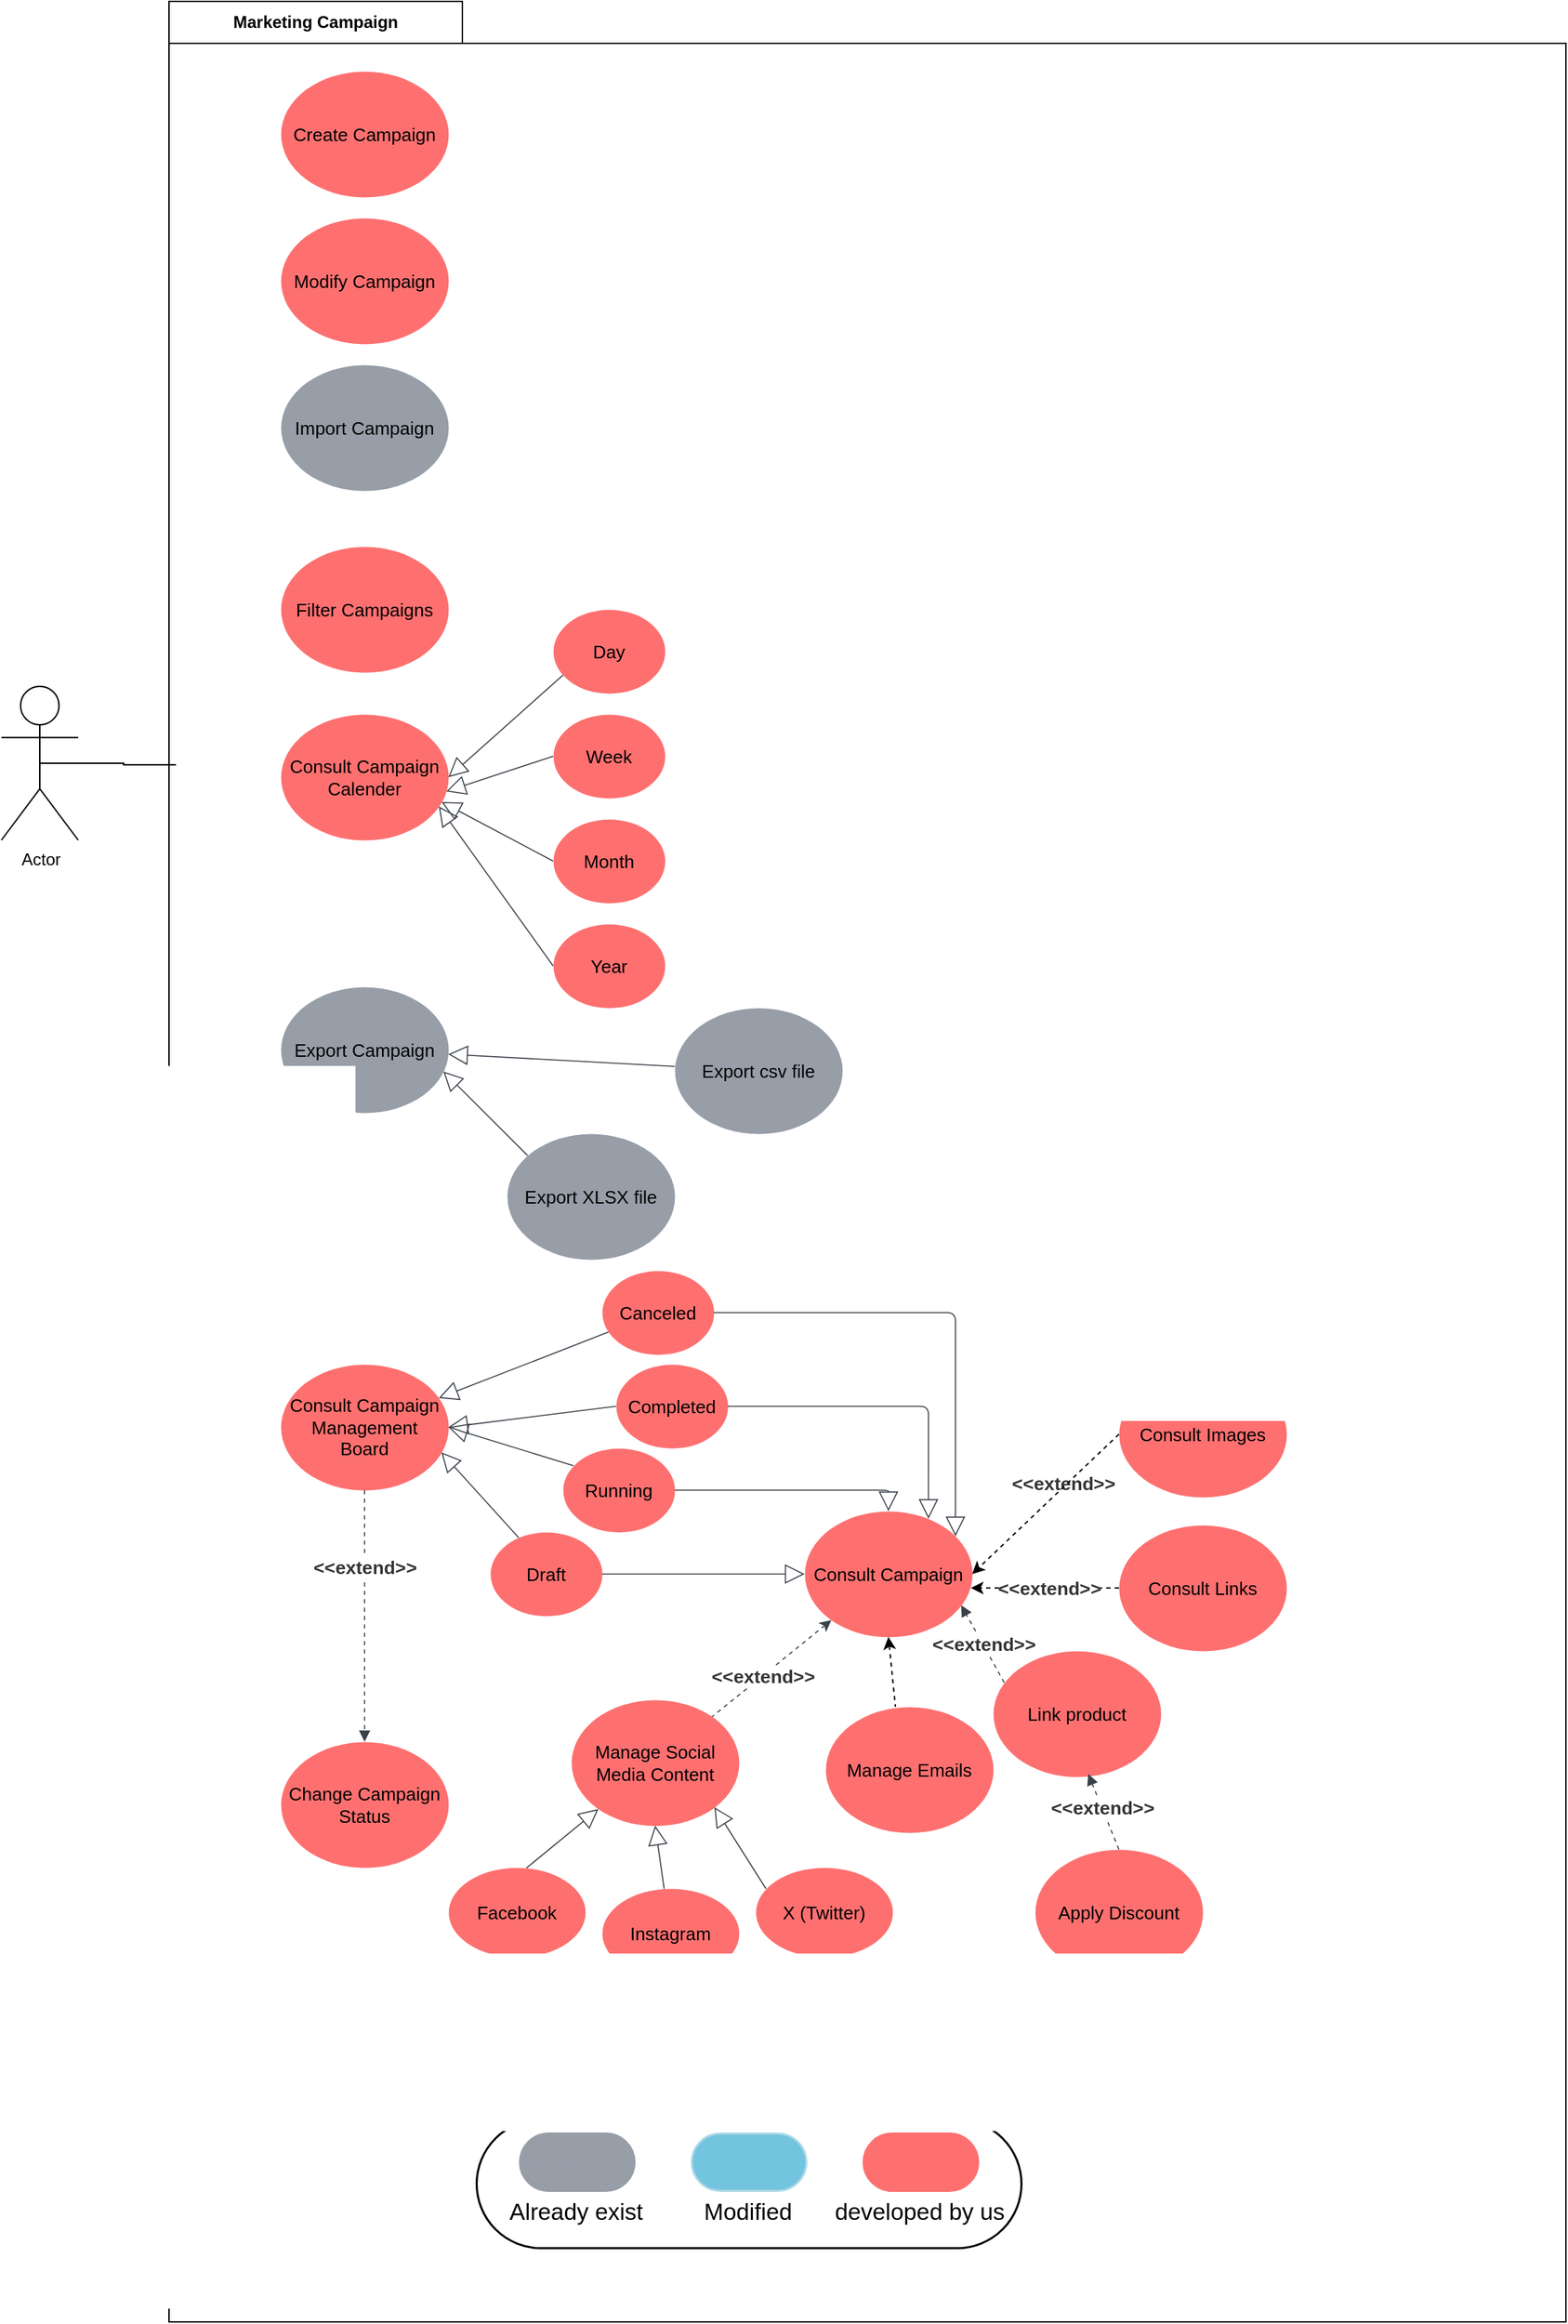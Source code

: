 <mxfile version="26.2.14">
  <diagram name="Page-1" id="mQ9aOLF9NYHXH7sUPv6H">
    <mxGraphModel dx="2253" dy="743" grid="1" gridSize="10" guides="1" tooltips="1" connect="1" arrows="1" fold="1" page="1" pageScale="1" pageWidth="827" pageHeight="1169" math="0" shadow="0">
      <root>
        <mxCell id="0" />
        <mxCell id="1" parent="0" />
        <mxCell id="_5_J5Y2If2ce0FDsi1l5-74" value="Marketing Campaign" style="shape=folder;fontStyle=1;tabWidth=210;tabHeight=30;tabPosition=left;html=1;boundedLbl=1;labelInHeader=1;container=1;collapsible=0;whiteSpace=wrap;" vertex="1" parent="1">
          <mxGeometry x="-390" y="120" width="1000" height="1660" as="geometry" />
        </mxCell>
        <mxCell id="_5_J5Y2If2ce0FDsi1l5-75" value="" style="html=1;strokeColor=none;resizeWidth=1;resizeHeight=1;fillColor=none;part=1;connectable=0;allowArrows=0;deletable=0;whiteSpace=wrap;" vertex="1" parent="_5_J5Y2If2ce0FDsi1l5-74">
          <mxGeometry width="1000" height="1162" relative="1" as="geometry">
            <mxPoint y="30" as="offset" />
          </mxGeometry>
        </mxCell>
        <mxCell id="_5_J5Y2If2ce0FDsi1l5-59" value="Facebook" style="html=1;overflow=block;blockSpacing=1;whiteSpace=wrap;ellipse;fontSize=13;spacing=3.8;strokeOpacity=0;fillOpacity=100;rounded=1;absoluteArcSize=1;arcSize=9;fillColor=#fe7070;strokeWidth=1.5;lucidId=8JXeW5d-ejtA;" vertex="1" parent="_5_J5Y2If2ce0FDsi1l5-74">
          <mxGeometry x="200" y="1335" width="98" height="64" as="geometry" />
        </mxCell>
        <mxCell id="_5_J5Y2If2ce0FDsi1l5-60" value="Instagram" style="html=1;overflow=block;blockSpacing=1;whiteSpace=wrap;ellipse;fontSize=13;spacing=3.8;strokeOpacity=0;fillOpacity=100;rounded=1;absoluteArcSize=1;arcSize=9;fillColor=#fe7070;strokeWidth=1.5;lucidId=8JXeqypOJg3c;" vertex="1" parent="_5_J5Y2If2ce0FDsi1l5-74">
          <mxGeometry x="310" y="1350" width="98" height="64" as="geometry" />
        </mxCell>
        <mxCell id="_5_J5Y2If2ce0FDsi1l5-61" value="X (Twitter)" style="html=1;overflow=block;blockSpacing=1;whiteSpace=wrap;ellipse;fontSize=13;spacing=3.8;strokeOpacity=0;fillOpacity=100;rounded=1;absoluteArcSize=1;arcSize=9;fillColor=#fe7070;strokeWidth=1.5;lucidId=kKXe.rxRQ94f;" vertex="1" parent="_5_J5Y2If2ce0FDsi1l5-74">
          <mxGeometry x="420" y="1335" width="98" height="64" as="geometry" />
        </mxCell>
        <mxCell id="_5_J5Y2If2ce0FDsi1l5-80" value="Manage Emails" style="html=1;overflow=block;blockSpacing=1;whiteSpace=wrap;ellipse;fontSize=13;spacing=3.8;strokeOpacity=0;fillOpacity=100;rounded=1;absoluteArcSize=1;arcSize=9;fillColor=#fe7070;strokeWidth=1.5;lucidId=gkJeoi38itBc;" vertex="1" parent="_5_J5Y2If2ce0FDsi1l5-74">
          <mxGeometry x="470" y="1220" width="120" height="90" as="geometry" />
        </mxCell>
        <mxCell id="_5_J5Y2If2ce0FDsi1l5-66" value="Link product" style="html=1;overflow=block;blockSpacing=1;whiteSpace=wrap;ellipse;fontSize=13;spacing=3.8;strokeOpacity=0;fillOpacity=100;rounded=1;absoluteArcSize=1;arcSize=9;fillColor=#fe7070;strokeWidth=1.5;lucidId=RZXeths-1Erw;" vertex="1" parent="_5_J5Y2If2ce0FDsi1l5-74">
          <mxGeometry x="590" y="1180" width="120" height="90" as="geometry" />
        </mxCell>
        <mxCell id="_5_J5Y2If2ce0FDsi1l5-69" value="Apply Discount" style="html=1;overflow=block;blockSpacing=1;whiteSpace=wrap;ellipse;fontSize=13;spacing=3.8;strokeOpacity=0;fillOpacity=100;rounded=1;absoluteArcSize=1;arcSize=9;fillColor=#fe7070;strokeWidth=1.5;lucidId=Y0XeASHuEk6s;" vertex="1" parent="_5_J5Y2If2ce0FDsi1l5-74">
          <mxGeometry x="620" y="1322" width="120" height="90" as="geometry" />
        </mxCell>
        <mxCell id="_5_J5Y2If2ce0FDsi1l5-70" value="" style="html=1;jettySize=18;whiteSpace=wrap;fontSize=13;strokeColor=#3a414a;strokeOpacity=100;dashed=1;fixDash=1;strokeWidth=0.8;rounded=0;startArrow=none;endArrow=block;endFill=1;exitX=0.5;exitY=0;exitPerimeter=0;entryX=0.567;entryY=0.978;entryPerimeter=0;lucidId=z1Xe6j_ofP56;entryDx=0;entryDy=0;" edge="1" parent="_5_J5Y2If2ce0FDsi1l5-74" source="_5_J5Y2If2ce0FDsi1l5-69" target="_5_J5Y2If2ce0FDsi1l5-66">
          <mxGeometry width="100" height="100" relative="1" as="geometry">
            <Array as="points" />
          </mxGeometry>
        </mxCell>
        <mxCell id="_5_J5Y2If2ce0FDsi1l5-71" value="&amp;lt;&amp;lt;extend&amp;gt;&amp;gt;" style="text;html=1;resizable=0;labelBackgroundColor=default;align=center;verticalAlign=middle;fontStyle=1;fontColor=#333333;fontSize=13.3;" vertex="1" parent="_5_J5Y2If2ce0FDsi1l5-70">
          <mxGeometry x="0.11" relative="1" as="geometry" />
        </mxCell>
        <mxCell id="_5_J5Y2If2ce0FDsi1l5-85" value="Consult Links" style="html=1;overflow=block;blockSpacing=1;whiteSpace=wrap;ellipse;fontSize=13;spacing=3.8;strokeOpacity=0;fillOpacity=100;rounded=1;absoluteArcSize=1;arcSize=9;fillColor=#fe7070;strokeWidth=1.5;lucidId=RZXeths-1Erw;" vertex="1" parent="_5_J5Y2If2ce0FDsi1l5-74">
          <mxGeometry x="680" y="1090" width="120" height="90" as="geometry" />
        </mxCell>
        <mxCell id="_5_J5Y2If2ce0FDsi1l5-86" value="Consult Images" style="html=1;overflow=block;blockSpacing=1;whiteSpace=wrap;ellipse;fontSize=13;spacing=3.8;strokeOpacity=0;fillOpacity=100;rounded=1;absoluteArcSize=1;arcSize=9;fillColor=#fe7070;strokeWidth=1.5;lucidId=RZXeths-1Erw;" vertex="1" parent="_5_J5Y2If2ce0FDsi1l5-74">
          <mxGeometry x="680" y="980" width="120" height="90" as="geometry" />
        </mxCell>
        <mxCell id="_5_J5Y2If2ce0FDsi1l5-94" value="&amp;lt;&amp;lt;extend&amp;gt;&amp;gt;" style="text;html=1;resizable=0;labelBackgroundColor=default;align=center;verticalAlign=middle;fontStyle=1;fontColor=#333333;fontSize=13.3;" vertex="1" parent="_5_J5Y2If2ce0FDsi1l5-74">
          <mxGeometry x="639.997" y="1059.995" as="geometry" />
        </mxCell>
        <mxCell id="_5_J5Y2If2ce0FDsi1l5-13" value="" style="html=1;overflow=block;blockSpacing=1;whiteSpace=wrap;fontSize=16.7;fontColor=default;spacing=3.8;strokeOpacity=100;fillOpacity=100;rounded=1;absoluteArcSize=1;arcSize=162;fillColor=#ffffff;strokeWidth=1.5;lucidId=qHtdmG4HjMHo;container=1;collapsible=0;" vertex="1" parent="1">
          <mxGeometry x="-170" y="1635" width="390" height="92" as="geometry" />
        </mxCell>
        <mxCell id="_5_J5Y2If2ce0FDsi1l5-14" value="Terminator" style="html=1;overflow=block;blockSpacing=1;whiteSpace=wrap;fontSize=16.7;fontColor=#979ea8;spacing=3.8;strokeColor=#979ea8;strokeOpacity=100;fillOpacity=100;rounded=1;absoluteArcSize=1;arcSize=75;fillColor=#979ea8;strokeWidth=1.5;lucidId=IHtdpJWPwF3h;" vertex="1" parent="_5_J5Y2If2ce0FDsi1l5-13">
          <mxGeometry x="31" y="10" width="82" height="41" as="geometry" />
        </mxCell>
        <mxCell id="_5_J5Y2If2ce0FDsi1l5-16" value="" style="html=1;overflow=block;blockSpacing=1;whiteSpace=wrap;fontSize=16.7;fontColor=default;spacing=3.8;strokeColor=#fe7070;strokeOpacity=100;fillOpacity=100;rounded=1;absoluteArcSize=1;arcSize=82;fillColor=#fe7070;strokeWidth=1.5;lucidId=SHtdkWkZQMI-;" vertex="1" parent="_5_J5Y2If2ce0FDsi1l5-13">
          <mxGeometry x="277" y="10" width="82" height="41" as="geometry" />
        </mxCell>
        <mxCell id="_5_J5Y2If2ce0FDsi1l5-17" value="Already exist" style="html=1;overflow=block;blockSpacing=1;whiteSpace=wrap;fontSize=16.7;spacing=0;strokeOpacity=100;rounded=1;absoluteArcSize=1;arcSize=9;fillColor=none;strokeWidth=NaN;strokeColor=none;lucidId=mItdmbgDk1Mh;" vertex="1" parent="_5_J5Y2If2ce0FDsi1l5-13">
          <mxGeometry x="10" y="51" width="123" height="31" as="geometry" />
        </mxCell>
        <mxCell id="_5_J5Y2If2ce0FDsi1l5-18" value="Modified" style="html=1;overflow=block;blockSpacing=1;whiteSpace=wrap;fontSize=16.7;spacing=0;strokeOpacity=100;rounded=1;absoluteArcSize=1;arcSize=9;fillColor=none;strokeWidth=NaN;strokeColor=none;lucidId=NItdRnxRT0wl;" vertex="1" parent="_5_J5Y2If2ce0FDsi1l5-13">
          <mxGeometry x="133" y="51" width="123" height="31" as="geometry" />
        </mxCell>
        <mxCell id="_5_J5Y2If2ce0FDsi1l5-19" value="developed by us" style="html=1;overflow=block;blockSpacing=1;whiteSpace=wrap;fontSize=16.7;spacing=0;strokeOpacity=100;rounded=1;absoluteArcSize=1;arcSize=9;fillColor=none;strokeWidth=NaN;strokeColor=none;lucidId=SItdEPhbv4RO;" vertex="1" parent="_5_J5Y2If2ce0FDsi1l5-13">
          <mxGeometry x="256" y="51" width="123" height="31" as="geometry" />
        </mxCell>
        <mxCell id="_5_J5Y2If2ce0FDsi1l5-15" value="" style="html=1;overflow=block;blockSpacing=1;whiteSpace=wrap;fontSize=16.7;fontColor=default;spacing=3.8;strokeColor=#add8e6;strokeOpacity=100;fillOpacity=100;rounded=1;absoluteArcSize=1;arcSize=82;fillColor=#72c4df;strokeWidth=1.5;lucidId=PHtdm2O_0toL;" vertex="1" parent="_5_J5Y2If2ce0FDsi1l5-13">
          <mxGeometry x="154" y="10" width="82" height="41" as="geometry" />
        </mxCell>
        <mxCell id="_5_J5Y2If2ce0FDsi1l5-20" value="Create Campaign" style="html=1;overflow=block;blockSpacing=1;whiteSpace=wrap;ellipse;fontSize=13;spacing=3.8;strokeOpacity=0;fillOpacity=100;rounded=1;absoluteArcSize=1;arcSize=9;fillColor=#fe7070;strokeWidth=1.5;lucidId=~xIeha3OeAVz;" vertex="1" parent="1">
          <mxGeometry x="-310" y="170" width="120" height="90" as="geometry" />
        </mxCell>
        <mxCell id="_5_J5Y2If2ce0FDsi1l5-21" value="Modify Campaign" style="html=1;overflow=block;blockSpacing=1;whiteSpace=wrap;ellipse;fontSize=13;spacing=3.8;strokeOpacity=0;fillOpacity=100;rounded=1;absoluteArcSize=1;arcSize=9;fillColor=#fe7070;strokeWidth=1.5;lucidId=1yIeQ48BPR4-;" vertex="1" parent="1">
          <mxGeometry x="-310" y="275" width="120" height="90" as="geometry" />
        </mxCell>
        <mxCell id="_5_J5Y2If2ce0FDsi1l5-22" value="Import Campaign" style="html=1;overflow=block;blockSpacing=1;whiteSpace=wrap;ellipse;fontSize=13;spacing=3.8;strokeOpacity=0;fillOpacity=100;rounded=1;absoluteArcSize=1;arcSize=9;fillColor=#979ea8;strokeWidth=1.5;lucidId=~yIeRCyaMfPm;" vertex="1" parent="1">
          <mxGeometry x="-310" y="380" width="120" height="90" as="geometry" />
        </mxCell>
        <mxCell id="_5_J5Y2If2ce0FDsi1l5-23" value="Filter Campaigns" style="html=1;overflow=block;blockSpacing=1;whiteSpace=wrap;ellipse;fontSize=13;spacing=3.8;strokeOpacity=0;fillOpacity=100;rounded=1;absoluteArcSize=1;arcSize=9;fillColor=#fe7070;strokeWidth=1.5;lucidId=bEIe1xgmMfHM;" vertex="1" parent="1">
          <mxGeometry x="-310" y="510" width="120" height="90" as="geometry" />
        </mxCell>
        <mxCell id="_5_J5Y2If2ce0FDsi1l5-24" value="Consult Campaign Calender" style="html=1;overflow=block;blockSpacing=1;whiteSpace=wrap;ellipse;fontSize=13;spacing=3.8;strokeOpacity=0;fillOpacity=100;rounded=1;absoluteArcSize=1;arcSize=9;fillColor=#fe7070;strokeWidth=1.5;lucidId=URIeayqkK2Ya;" vertex="1" parent="1">
          <mxGeometry x="-310" y="630" width="120" height="90" as="geometry" />
        </mxCell>
        <mxCell id="_5_J5Y2If2ce0FDsi1l5-25" value="Day" style="html=1;overflow=block;blockSpacing=1;whiteSpace=wrap;ellipse;fontSize=13;spacing=3.8;strokeOpacity=0;fillOpacity=100;rounded=1;absoluteArcSize=1;arcSize=9;fillColor=#fe7070;strokeWidth=1.5;lucidId=hSIeGXaizuwG;" vertex="1" parent="1">
          <mxGeometry x="-115" y="555" width="80" height="60" as="geometry" />
        </mxCell>
        <mxCell id="_5_J5Y2If2ce0FDsi1l5-26" value="" style="html=1;jettySize=18;whiteSpace=wrap;fontSize=13;strokeColor=#3a414a;strokeOpacity=100;strokeWidth=0.8;rounded=0;startArrow=none;endArrow=block;endFill=0;endSize=12;exitX=0.088;exitY=0.783;exitPerimeter=0;entryX=1;entryY=0.5;entryPerimeter=0;lucidId=pUIeytUv-r64;" edge="1" parent="1" source="_5_J5Y2If2ce0FDsi1l5-25" target="_5_J5Y2If2ce0FDsi1l5-24">
          <mxGeometry width="100" height="100" relative="1" as="geometry">
            <Array as="points" />
          </mxGeometry>
        </mxCell>
        <mxCell id="_5_J5Y2If2ce0FDsi1l5-27" value="" style="html=1;jettySize=18;whiteSpace=wrap;fontSize=13;strokeColor=#3a414a;strokeOpacity=100;strokeWidth=0.8;rounded=0;startArrow=none;endArrow=block;endFill=0;endSize=12;exitX=0;exitY=0.5;exitPerimeter=0;entryX=0.987;entryY=0.613;entryPerimeter=0;lucidId=KUIev8AdvZol;" edge="1" parent="1" source="_5_J5Y2If2ce0FDsi1l5-35" target="_5_J5Y2If2ce0FDsi1l5-24">
          <mxGeometry width="100" height="100" relative="1" as="geometry">
            <Array as="points" />
          </mxGeometry>
        </mxCell>
        <mxCell id="_5_J5Y2If2ce0FDsi1l5-28" value="" style="html=1;jettySize=18;whiteSpace=wrap;fontSize=13;strokeColor=#3a414a;strokeOpacity=100;strokeWidth=0.8;rounded=0;startArrow=none;endArrow=block;endFill=0;endSize=12;exitX=0;exitY=0.5;exitPerimeter=0;entryX=0.943;entryY=0.732;entryPerimeter=0;lucidId=~UIeBte6dq6A;" edge="1" parent="1" source="_5_J5Y2If2ce0FDsi1l5-37" target="_5_J5Y2If2ce0FDsi1l5-24">
          <mxGeometry width="100" height="100" relative="1" as="geometry">
            <Array as="points" />
          </mxGeometry>
        </mxCell>
        <mxCell id="_5_J5Y2If2ce0FDsi1l5-29" value="Export Campaign" style="html=1;overflow=block;blockSpacing=1;whiteSpace=wrap;ellipse;fontSize=13;spacing=3.8;strokeOpacity=0;fillOpacity=100;rounded=1;absoluteArcSize=1;arcSize=9;fillColor=#979ea8;strokeWidth=1.5;lucidId=1VIeGqV82j3G;" vertex="1" parent="1">
          <mxGeometry x="-310" y="825" width="120" height="90" as="geometry" />
        </mxCell>
        <mxCell id="_5_J5Y2If2ce0FDsi1l5-30" value="Export csv file" style="html=1;overflow=block;blockSpacing=1;whiteSpace=wrap;ellipse;fontSize=13;spacing=3.8;strokeOpacity=0;fillOpacity=100;rounded=1;absoluteArcSize=1;arcSize=9;fillColor=#979ea8;strokeWidth=1.5;lucidId=2WIeNPYyiRF.;" vertex="1" parent="1">
          <mxGeometry x="-28" y="840" width="120" height="90" as="geometry" />
        </mxCell>
        <mxCell id="_5_J5Y2If2ce0FDsi1l5-31" value="Export XLSX file" style="html=1;overflow=block;blockSpacing=1;whiteSpace=wrap;ellipse;fontSize=13;spacing=3.8;strokeOpacity=0;fillOpacity=100;rounded=1;absoluteArcSize=1;arcSize=9;fillColor=#979ea8;strokeWidth=1.5;lucidId=oXIemN2lJ.WZ;" vertex="1" parent="1">
          <mxGeometry x="-148" y="930" width="120" height="90" as="geometry" />
        </mxCell>
        <mxCell id="_5_J5Y2If2ce0FDsi1l5-32" value="" style="html=1;jettySize=18;whiteSpace=wrap;fontSize=13;strokeColor=#3a414a;strokeOpacity=100;strokeWidth=0.8;rounded=0;startArrow=none;endArrow=block;endFill=0;endSize=12;exitX=0.001;exitY=0.465;exitPerimeter=0;entryX=0.999;entryY=0.535;entryPerimeter=0;lucidId=GYIe1NvaI2Ca;" edge="1" parent="1" source="_5_J5Y2If2ce0FDsi1l5-30" target="_5_J5Y2If2ce0FDsi1l5-29">
          <mxGeometry width="100" height="100" relative="1" as="geometry">
            <Array as="points" />
          </mxGeometry>
        </mxCell>
        <mxCell id="_5_J5Y2If2ce0FDsi1l5-33" value="" style="html=1;jettySize=18;whiteSpace=wrap;fontSize=13;strokeColor=#3a414a;strokeOpacity=100;strokeWidth=0.8;rounded=0;startArrow=none;endArrow=block;endFill=0;endSize=12;exitX=0.122;exitY=0.173;exitPerimeter=0;entryX=0.97;entryY=0.672;entryPerimeter=0;lucidId=KYIeURdQv7Vc;" edge="1" parent="1" source="_5_J5Y2If2ce0FDsi1l5-31" target="_5_J5Y2If2ce0FDsi1l5-29">
          <mxGeometry width="100" height="100" relative="1" as="geometry">
            <Array as="points" />
          </mxGeometry>
        </mxCell>
        <mxCell id="_5_J5Y2If2ce0FDsi1l5-34" value="Consult Campaign Management Board" style="html=1;overflow=block;blockSpacing=1;whiteSpace=wrap;ellipse;fontSize=13;spacing=3.8;strokeOpacity=0;fillOpacity=100;rounded=1;absoluteArcSize=1;arcSize=9;fillColor=#fe7070;strokeWidth=1.5;lucidId=D0IesZ.cylS6;" vertex="1" parent="1">
          <mxGeometry x="-310" y="1095" width="120" height="90" as="geometry" />
        </mxCell>
        <mxCell id="_5_J5Y2If2ce0FDsi1l5-35" value="Week" style="html=1;overflow=block;blockSpacing=1;whiteSpace=wrap;ellipse;fontSize=13;spacing=3.8;strokeOpacity=0;fillOpacity=100;rounded=1;absoluteArcSize=1;arcSize=9;fillColor=#fe7070;strokeWidth=1.5;lucidId=03Ie0xpv14W0;" vertex="1" parent="1">
          <mxGeometry x="-115" y="630" width="80" height="60" as="geometry" />
        </mxCell>
        <mxCell id="_5_J5Y2If2ce0FDsi1l5-36" value="Month" style="html=1;overflow=block;blockSpacing=1;whiteSpace=wrap;ellipse;fontSize=13;spacing=3.8;strokeOpacity=0;fillOpacity=100;rounded=1;absoluteArcSize=1;arcSize=9;fillColor=#fe7070;strokeWidth=1.5;lucidId=g4Ie2LoXiZa1;" vertex="1" parent="1">
          <mxGeometry x="-115" y="705" width="80" height="60" as="geometry" />
        </mxCell>
        <mxCell id="_5_J5Y2If2ce0FDsi1l5-37" value="Year" style="html=1;overflow=block;blockSpacing=1;whiteSpace=wrap;ellipse;fontSize=13;spacing=3.8;strokeOpacity=0;fillOpacity=100;rounded=1;absoluteArcSize=1;arcSize=9;fillColor=#fe7070;strokeWidth=1.5;lucidId=q4IekS3TNCx4;" vertex="1" parent="1">
          <mxGeometry x="-115" y="780" width="80" height="60" as="geometry" />
        </mxCell>
        <mxCell id="_5_J5Y2If2ce0FDsi1l5-38" value="" style="html=1;jettySize=18;whiteSpace=wrap;fontSize=13;strokeColor=#3a414a;strokeOpacity=100;strokeWidth=0.8;rounded=0;startArrow=none;endArrow=block;endFill=0;endSize=12;exitX=0;exitY=0.5;exitPerimeter=0;entryX=0.96;entryY=0.697;entryPerimeter=0;lucidId=C4IewfTGRhPR;" edge="1" parent="1" source="_5_J5Y2If2ce0FDsi1l5-36" target="_5_J5Y2If2ce0FDsi1l5-24">
          <mxGeometry width="100" height="100" relative="1" as="geometry">
            <Array as="points" />
          </mxGeometry>
        </mxCell>
        <mxCell id="_5_J5Y2If2ce0FDsi1l5-39" value="Completed" style="html=1;overflow=block;blockSpacing=1;whiteSpace=wrap;ellipse;fontSize=13;spacing=3.8;strokeOpacity=0;fillOpacity=100;rounded=1;absoluteArcSize=1;arcSize=9;fillColor=#fe7070;strokeWidth=1.5;lucidId=i6IeLHqmWgWb;" vertex="1" parent="1">
          <mxGeometry x="-70" y="1095" width="80" height="60" as="geometry" />
        </mxCell>
        <mxCell id="_5_J5Y2If2ce0FDsi1l5-40" value="Draft" style="html=1;overflow=block;blockSpacing=1;whiteSpace=wrap;ellipse;fontSize=13;spacing=3.8;strokeOpacity=0;fillOpacity=100;rounded=1;absoluteArcSize=1;arcSize=9;fillColor=#fe7070;strokeWidth=1.5;lucidId=k6IeYHDHbwAl;" vertex="1" parent="1">
          <mxGeometry x="-160" y="1215" width="80" height="60" as="geometry" />
        </mxCell>
        <mxCell id="_5_J5Y2If2ce0FDsi1l5-41" value="Running" style="html=1;overflow=block;blockSpacing=1;whiteSpace=wrap;ellipse;fontSize=13;spacing=3.8;strokeOpacity=0;fillOpacity=100;rounded=1;absoluteArcSize=1;arcSize=9;fillColor=#fe7070;strokeWidth=1.5;lucidId=n6IeUA2wQmh8;" vertex="1" parent="1">
          <mxGeometry x="-108" y="1155" width="80" height="60" as="geometry" />
        </mxCell>
        <mxCell id="_5_J5Y2If2ce0FDsi1l5-42" value="Canceled" style="html=1;overflow=block;blockSpacing=1;whiteSpace=wrap;ellipse;fontSize=13;spacing=3.8;strokeOpacity=0;fillOpacity=100;rounded=1;absoluteArcSize=1;arcSize=9;fillColor=#fe7070;strokeWidth=1.5;lucidId=q6IeCGRwEK5n;" vertex="1" parent="1">
          <mxGeometry x="-80" y="1028" width="80" height="60" as="geometry" />
        </mxCell>
        <mxCell id="_5_J5Y2If2ce0FDsi1l5-43" value="" style="html=1;jettySize=18;whiteSpace=wrap;fontSize=13;strokeColor=#3a414a;strokeOpacity=100;strokeWidth=0.8;rounded=0;startArrow=none;endArrow=block;endFill=0;endSize=12;exitX=0.057;exitY=0.732;exitPerimeter=0;entryX=0.943;entryY=0.268;entryPerimeter=0;lucidId=kfJeItDdkmNJ;" edge="1" parent="1" source="_5_J5Y2If2ce0FDsi1l5-42" target="_5_J5Y2If2ce0FDsi1l5-34">
          <mxGeometry width="100" height="100" relative="1" as="geometry">
            <Array as="points" />
          </mxGeometry>
        </mxCell>
        <mxCell id="_5_J5Y2If2ce0FDsi1l5-44" value="" style="html=1;jettySize=18;whiteSpace=wrap;fontSize=13;strokeColor=#3a414a;strokeOpacity=100;strokeWidth=0.8;rounded=0;startArrow=none;endArrow=block;endFill=0;endSize=12;exitX=0;exitY=0.5;exitPerimeter=0;entryX=1;entryY=0.5;entryPerimeter=0;lucidId=ofJeMnc-Ya4C;" edge="1" parent="1" source="_5_J5Y2If2ce0FDsi1l5-39" target="_5_J5Y2If2ce0FDsi1l5-34">
          <mxGeometry width="100" height="100" relative="1" as="geometry">
            <Array as="points" />
          </mxGeometry>
        </mxCell>
        <mxCell id="_5_J5Y2If2ce0FDsi1l5-45" value="" style="html=1;jettySize=18;whiteSpace=wrap;fontSize=13;strokeColor=#3a414a;strokeOpacity=100;strokeWidth=0.8;rounded=0;startArrow=none;endArrow=block;endFill=0;endSize=12;exitX=0.094;exitY=0.209;exitPerimeter=0;entryX=1;entryY=0.5;entryPerimeter=0;lucidId=zfJeMt6LVzBG;" edge="1" parent="1" source="_5_J5Y2If2ce0FDsi1l5-41" target="_5_J5Y2If2ce0FDsi1l5-34">
          <mxGeometry width="100" height="100" relative="1" as="geometry">
            <Array as="points" />
          </mxGeometry>
        </mxCell>
        <mxCell id="_5_J5Y2If2ce0FDsi1l5-46" value="" style="html=1;jettySize=18;whiteSpace=wrap;fontSize=13;strokeColor=#3a414a;strokeOpacity=100;strokeWidth=0.8;rounded=0;startArrow=none;endArrow=block;endFill=0;endSize=12;exitX=0.254;exitY=0.066;exitPerimeter=0;entryX=0.958;entryY=0.7;entryPerimeter=0;lucidId=HfJeP5plZK8B;" edge="1" parent="1" source="_5_J5Y2If2ce0FDsi1l5-40" target="_5_J5Y2If2ce0FDsi1l5-34">
          <mxGeometry width="100" height="100" relative="1" as="geometry">
            <Array as="points" />
          </mxGeometry>
        </mxCell>
        <mxCell id="_5_J5Y2If2ce0FDsi1l5-47" value="Consult Campaign " style="html=1;overflow=block;blockSpacing=1;whiteSpace=wrap;ellipse;fontSize=13;spacing=3.8;strokeOpacity=0;fillOpacity=100;rounded=1;absoluteArcSize=1;arcSize=9;fillColor=#fe7070;strokeWidth=1.5;lucidId=7gJeOixB9azo;" vertex="1" parent="1">
          <mxGeometry x="65" y="1200" width="120" height="90" as="geometry" />
        </mxCell>
        <mxCell id="_5_J5Y2If2ce0FDsi1l5-48" value="" style="html=1;jettySize=18;whiteSpace=wrap;fontSize=13;strokeColor=#3a414a;strokeOpacity=100;strokeWidth=0.8;rounded=1;arcSize=12;edgeStyle=orthogonalEdgeStyle;startArrow=none;endArrow=block;endFill=0;endSize=12;exitX=1;exitY=0.5;exitPerimeter=0;entryX=0.9;entryY=0.2;entryPerimeter=0;lucidId=2hJeMSdbg8uV;" edge="1" parent="1" source="_5_J5Y2If2ce0FDsi1l5-42" target="_5_J5Y2If2ce0FDsi1l5-47">
          <mxGeometry width="100" height="100" relative="1" as="geometry">
            <Array as="points" />
          </mxGeometry>
        </mxCell>
        <mxCell id="_5_J5Y2If2ce0FDsi1l5-49" value="" style="html=1;jettySize=18;whiteSpace=wrap;fontSize=13;strokeColor=#3a414a;strokeOpacity=100;strokeWidth=0.8;rounded=1;arcSize=12;edgeStyle=orthogonalEdgeStyle;startArrow=none;endArrow=block;endFill=0;endSize=12;exitX=1;exitY=0.5;exitPerimeter=0;entryX=0.739;entryY=0.061;entryPerimeter=0;lucidId=DiJeeakiqyTk;" edge="1" parent="1" source="_5_J5Y2If2ce0FDsi1l5-39" target="_5_J5Y2If2ce0FDsi1l5-47">
          <mxGeometry width="100" height="100" relative="1" as="geometry">
            <Array as="points" />
          </mxGeometry>
        </mxCell>
        <mxCell id="_5_J5Y2If2ce0FDsi1l5-50" value="" style="html=1;jettySize=18;whiteSpace=wrap;fontSize=13;strokeColor=#3a414a;strokeOpacity=100;strokeWidth=0.8;rounded=1;arcSize=12;edgeStyle=orthogonalEdgeStyle;startArrow=none;endArrow=block;endFill=0;endSize=12;exitX=1;exitY=0.5;exitPerimeter=0;entryX=0.5;entryY=0;entryPerimeter=0;lucidId=IiJeRkl5QKTp;" edge="1" parent="1" source="_5_J5Y2If2ce0FDsi1l5-41" target="_5_J5Y2If2ce0FDsi1l5-47">
          <mxGeometry width="100" height="100" relative="1" as="geometry">
            <Array as="points">
              <mxPoint x="125" y="1185" />
            </Array>
          </mxGeometry>
        </mxCell>
        <mxCell id="_5_J5Y2If2ce0FDsi1l5-51" value="" style="html=1;jettySize=18;whiteSpace=wrap;fontSize=13;strokeColor=#3a414a;strokeOpacity=100;strokeWidth=0.8;rounded=1;arcSize=12;edgeStyle=orthogonalEdgeStyle;startArrow=none;endArrow=block;endFill=0;endSize=12;exitX=1;exitY=0.5;exitPerimeter=0;entryX=0;entryY=0.5;entryPerimeter=0;lucidId=YiJeCIjxtv8x;" edge="1" parent="1" source="_5_J5Y2If2ce0FDsi1l5-40" target="_5_J5Y2If2ce0FDsi1l5-47">
          <mxGeometry width="100" height="100" relative="1" as="geometry">
            <Array as="points" />
          </mxGeometry>
        </mxCell>
        <mxCell id="_5_J5Y2If2ce0FDsi1l5-52" value="Change Campaign Status" style="html=1;overflow=block;blockSpacing=1;whiteSpace=wrap;ellipse;fontSize=13;spacing=3.8;strokeOpacity=0;fillOpacity=100;rounded=1;absoluteArcSize=1;arcSize=9;fillColor=#fe7070;strokeWidth=1.5;lucidId=5jJeXhSy7r-r;" vertex="1" parent="1">
          <mxGeometry x="-310" y="1365" width="120" height="90" as="geometry" />
        </mxCell>
        <mxCell id="_5_J5Y2If2ce0FDsi1l5-53" value="Manage Social Media Content" style="html=1;overflow=block;blockSpacing=1;whiteSpace=wrap;ellipse;fontSize=13;spacing=3.8;strokeOpacity=0;fillOpacity=100;rounded=1;absoluteArcSize=1;arcSize=9;fillColor=#fe7070;strokeWidth=1.5;lucidId=gkJeoi38itBc;" vertex="1" parent="1">
          <mxGeometry x="-102" y="1335" width="120" height="90" as="geometry" />
        </mxCell>
        <mxCell id="_5_J5Y2If2ce0FDsi1l5-54" value="" style="html=1;jettySize=18;whiteSpace=wrap;fontSize=13;strokeColor=#3a414a;strokeOpacity=100;dashed=1;fixDash=1;strokeWidth=0.8;rounded=1;arcSize=12;edgeStyle=orthogonalEdgeStyle;startArrow=none;endArrow=block;endFill=1;exitX=0.5;exitY=1;exitPerimeter=0;entryX=0.5;entryY=0;entryPerimeter=0;lucidId=OGXeH~bLONrS;" edge="1" parent="1" source="_5_J5Y2If2ce0FDsi1l5-34" target="_5_J5Y2If2ce0FDsi1l5-52">
          <mxGeometry width="100" height="100" relative="1" as="geometry">
            <Array as="points" />
          </mxGeometry>
        </mxCell>
        <mxCell id="_5_J5Y2If2ce0FDsi1l5-55" value="&amp;lt;&amp;lt;extend&amp;gt;&amp;gt;" style="text;html=1;resizable=0;labelBackgroundColor=default;align=center;verticalAlign=middle;fontStyle=1;fontColor=#333333;fontSize=13.3;" vertex="1" parent="_5_J5Y2If2ce0FDsi1l5-54">
          <mxGeometry x="-0.387" relative="1" as="geometry" />
        </mxCell>
        <mxCell id="_5_J5Y2If2ce0FDsi1l5-56" value="" style="html=1;jettySize=18;whiteSpace=wrap;fontSize=13;strokeColor=#3a414a;strokeOpacity=100;dashed=1;fixDash=1;strokeWidth=0.8;rounded=0;startArrow=classic;endArrow=none;endFill=1;exitX=0.16;exitY=0.866;exitPerimeter=0;entryX=0.84;entryY=0.134;entryPerimeter=0;lucidId=2IXeyM-Dm51b;startFill=1;" edge="1" parent="1" source="_5_J5Y2If2ce0FDsi1l5-47" target="_5_J5Y2If2ce0FDsi1l5-53">
          <mxGeometry width="100" height="100" relative="1" as="geometry">
            <Array as="points" />
          </mxGeometry>
        </mxCell>
        <mxCell id="_5_J5Y2If2ce0FDsi1l5-57" value="&amp;lt;&amp;lt;extend&amp;gt;&amp;gt;" style="text;html=1;resizable=0;labelBackgroundColor=default;align=center;verticalAlign=middle;fontStyle=1;fontColor=#333333;fontSize=13.3;" vertex="1" parent="_5_J5Y2If2ce0FDsi1l5-56">
          <mxGeometry x="0.151" relative="1" as="geometry" />
        </mxCell>
        <mxCell id="_5_J5Y2If2ce0FDsi1l5-63" value="" style="html=1;jettySize=18;whiteSpace=wrap;fontSize=13;strokeColor=#3a414a;strokeOpacity=100;strokeWidth=0.8;rounded=0;startArrow=none;endArrow=block;endFill=0;endSize=12;exitX=0.57;exitY=0.005;exitPerimeter=0;lucidId=EKXeJxy7TWS8;" edge="1" parent="1" source="_5_J5Y2If2ce0FDsi1l5-59" target="_5_J5Y2If2ce0FDsi1l5-53">
          <mxGeometry width="100" height="100" relative="1" as="geometry">
            <Array as="points" />
          </mxGeometry>
        </mxCell>
        <mxCell id="_5_J5Y2If2ce0FDsi1l5-64" value="" style="html=1;jettySize=18;whiteSpace=wrap;fontSize=13;strokeColor=#3a414a;strokeOpacity=100;strokeWidth=0.8;rounded=0;startArrow=none;endArrow=block;endFill=0;endSize=12;entryX=0.5;entryY=1;lucidId=QKXep6PJ_4Cc;entryDx=0;entryDy=0;" edge="1" parent="1" source="_5_J5Y2If2ce0FDsi1l5-60" target="_5_J5Y2If2ce0FDsi1l5-53">
          <mxGeometry width="100" height="100" relative="1" as="geometry">
            <Array as="points" />
          </mxGeometry>
        </mxCell>
        <mxCell id="_5_J5Y2If2ce0FDsi1l5-65" value="" style="html=1;jettySize=18;whiteSpace=wrap;fontSize=13;strokeColor=#3a414a;strokeOpacity=100;strokeWidth=0.8;rounded=0;startArrow=none;endArrow=block;endFill=0;endSize=12;exitX=0.075;exitY=0.236;exitPerimeter=0;entryX=1;entryY=1;lucidId=ZKXeBE5Ak2jA;entryDx=0;entryDy=0;" edge="1" parent="1" source="_5_J5Y2If2ce0FDsi1l5-61" target="_5_J5Y2If2ce0FDsi1l5-53">
          <mxGeometry width="100" height="100" relative="1" as="geometry">
            <Array as="points" />
          </mxGeometry>
        </mxCell>
        <mxCell id="_5_J5Y2If2ce0FDsi1l5-67" value="" style="html=1;jettySize=18;whiteSpace=wrap;fontSize=13;strokeColor=#3a414a;strokeOpacity=100;dashed=1;fixDash=1;strokeWidth=0.8;rounded=0;startArrow=none;endArrow=block;endFill=1;exitX=0.066;exitY=0.252;exitPerimeter=0;entryX=0.934;entryY=0.748;entryPerimeter=0;lucidId=A0Xeq-nAGMTt;" edge="1" parent="1" source="_5_J5Y2If2ce0FDsi1l5-66" target="_5_J5Y2If2ce0FDsi1l5-47">
          <mxGeometry width="100" height="100" relative="1" as="geometry">
            <Array as="points" />
          </mxGeometry>
        </mxCell>
        <mxCell id="_5_J5Y2If2ce0FDsi1l5-68" value="&amp;lt;&amp;lt;extend&amp;gt;&amp;gt;" style="text;html=1;resizable=0;labelBackgroundColor=default;align=center;verticalAlign=middle;fontStyle=1;fontColor=#333333;fontSize=13.3;" vertex="1" parent="_5_J5Y2If2ce0FDsi1l5-67">
          <mxGeometry relative="1" as="geometry" />
        </mxCell>
        <mxCell id="_5_J5Y2If2ce0FDsi1l5-77" style="edgeStyle=orthogonalEdgeStyle;rounded=0;orthogonalLoop=1;jettySize=auto;html=1;exitX=0.5;exitY=0.5;exitDx=0;exitDy=0;exitPerimeter=0;entryX=0.005;entryY=0.329;entryDx=0;entryDy=0;entryPerimeter=0;endArrow=none;startFill=0;" edge="1" parent="1" source="_5_J5Y2If2ce0FDsi1l5-76" target="_5_J5Y2If2ce0FDsi1l5-74">
          <mxGeometry relative="1" as="geometry">
            <mxPoint x="-400" y="666" as="targetPoint" />
          </mxGeometry>
        </mxCell>
        <mxCell id="_5_J5Y2If2ce0FDsi1l5-76" value="Actor" style="shape=umlActor;verticalLabelPosition=bottom;verticalAlign=top;html=1;outlineConnect=0;" vertex="1" parent="1">
          <mxGeometry x="-510" y="610" width="55" height="110" as="geometry" />
        </mxCell>
        <mxCell id="_5_J5Y2If2ce0FDsi1l5-84" style="rounded=0;orthogonalLoop=1;jettySize=auto;html=1;exitX=0.5;exitY=1;exitDx=0;exitDy=0;entryX=0.417;entryY=0;entryDx=0;entryDy=0;entryPerimeter=0;dashed=1;startArrow=classic;startFill=1;endArrow=none;" edge="1" parent="1" source="_5_J5Y2If2ce0FDsi1l5-47" target="_5_J5Y2If2ce0FDsi1l5-80">
          <mxGeometry relative="1" as="geometry" />
        </mxCell>
        <mxCell id="_5_J5Y2If2ce0FDsi1l5-87" style="rounded=0;orthogonalLoop=1;jettySize=auto;html=1;exitX=0;exitY=0.5;exitDx=0;exitDy=0;entryX=1;entryY=0.5;entryDx=0;entryDy=0;dashed=1;" edge="1" parent="1" source="_5_J5Y2If2ce0FDsi1l5-86" target="_5_J5Y2If2ce0FDsi1l5-47">
          <mxGeometry relative="1" as="geometry" />
        </mxCell>
        <mxCell id="_5_J5Y2If2ce0FDsi1l5-88" style="edgeStyle=orthogonalEdgeStyle;rounded=0;orthogonalLoop=1;jettySize=auto;html=1;exitX=0;exitY=0.5;exitDx=0;exitDy=0;entryX=0.992;entryY=0.611;entryDx=0;entryDy=0;entryPerimeter=0;dashed=1;" edge="1" parent="1" source="_5_J5Y2If2ce0FDsi1l5-95" target="_5_J5Y2If2ce0FDsi1l5-47">
          <mxGeometry relative="1" as="geometry" />
        </mxCell>
        <mxCell id="_5_J5Y2If2ce0FDsi1l5-97" value="" style="edgeStyle=orthogonalEdgeStyle;rounded=0;orthogonalLoop=1;jettySize=auto;html=1;exitX=0;exitY=0.5;exitDx=0;exitDy=0;entryX=0.992;entryY=0.611;entryDx=0;entryDy=0;entryPerimeter=0;dashed=1;" edge="1" parent="1" source="_5_J5Y2If2ce0FDsi1l5-85" target="_5_J5Y2If2ce0FDsi1l5-95">
          <mxGeometry relative="1" as="geometry">
            <mxPoint x="290" y="1255" as="sourcePoint" />
            <mxPoint x="184" y="1255" as="targetPoint" />
          </mxGeometry>
        </mxCell>
        <mxCell id="_5_J5Y2If2ce0FDsi1l5-95" value="&amp;lt;&amp;lt;extend&amp;gt;&amp;gt;" style="text;html=1;resizable=0;labelBackgroundColor=default;align=center;verticalAlign=middle;fontStyle=1;fontColor=#333333;fontSize=13.3;" vertex="1" parent="1">
          <mxGeometry x="239.997" y="1254.995" as="geometry" />
        </mxCell>
      </root>
    </mxGraphModel>
  </diagram>
</mxfile>
